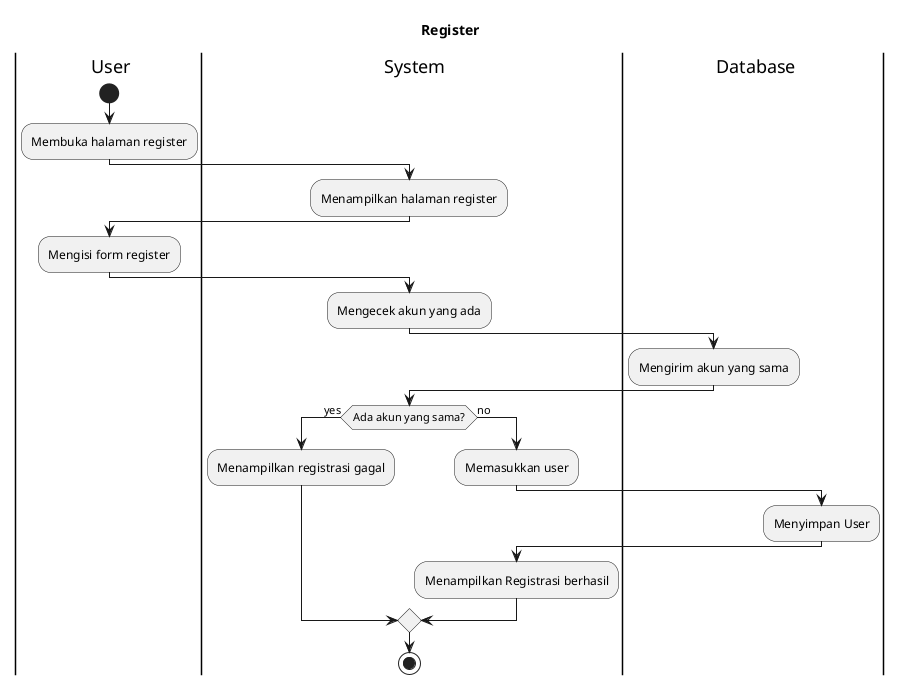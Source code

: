 @startuml
title Register
|U| User
|S| System
|D| Database
|U|
start
:Membuka halaman register;
|S|
:Menampilkan halaman register;
|U|
:Mengisi form register;
|S|
:Mengecek akun yang ada;
|D|
:Mengirim akun yang sama;
|S|
if (Ada akun yang sama?) then (yes)
  :Menampilkan registrasi gagal;
else (no)
  :Memasukkan user;
  |D|
  :Menyimpan User;
  |S|
  :Menampilkan Registrasi berhasil;
endif

stop
